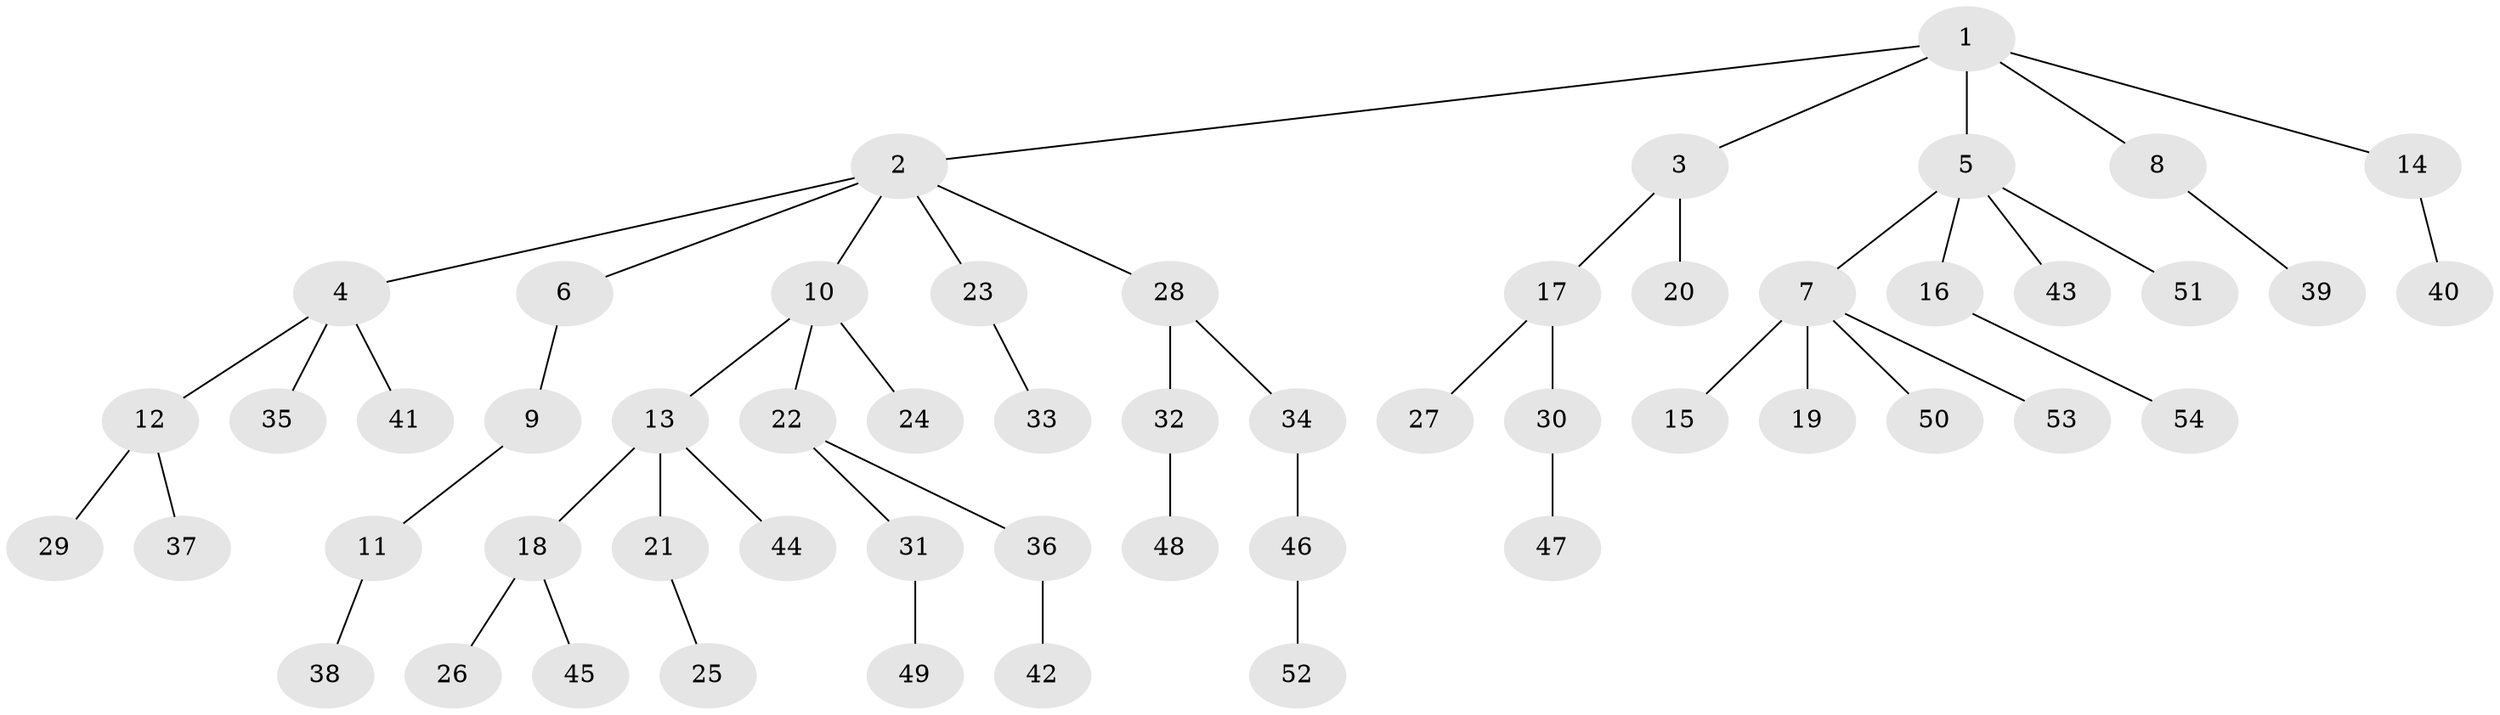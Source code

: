 // Generated by graph-tools (version 1.1) at 2025/26/03/09/25 03:26:22]
// undirected, 54 vertices, 53 edges
graph export_dot {
graph [start="1"]
  node [color=gray90,style=filled];
  1;
  2;
  3;
  4;
  5;
  6;
  7;
  8;
  9;
  10;
  11;
  12;
  13;
  14;
  15;
  16;
  17;
  18;
  19;
  20;
  21;
  22;
  23;
  24;
  25;
  26;
  27;
  28;
  29;
  30;
  31;
  32;
  33;
  34;
  35;
  36;
  37;
  38;
  39;
  40;
  41;
  42;
  43;
  44;
  45;
  46;
  47;
  48;
  49;
  50;
  51;
  52;
  53;
  54;
  1 -- 2;
  1 -- 3;
  1 -- 5;
  1 -- 8;
  1 -- 14;
  2 -- 4;
  2 -- 6;
  2 -- 10;
  2 -- 23;
  2 -- 28;
  3 -- 17;
  3 -- 20;
  4 -- 12;
  4 -- 35;
  4 -- 41;
  5 -- 7;
  5 -- 16;
  5 -- 43;
  5 -- 51;
  6 -- 9;
  7 -- 15;
  7 -- 19;
  7 -- 50;
  7 -- 53;
  8 -- 39;
  9 -- 11;
  10 -- 13;
  10 -- 22;
  10 -- 24;
  11 -- 38;
  12 -- 29;
  12 -- 37;
  13 -- 18;
  13 -- 21;
  13 -- 44;
  14 -- 40;
  16 -- 54;
  17 -- 27;
  17 -- 30;
  18 -- 26;
  18 -- 45;
  21 -- 25;
  22 -- 31;
  22 -- 36;
  23 -- 33;
  28 -- 32;
  28 -- 34;
  30 -- 47;
  31 -- 49;
  32 -- 48;
  34 -- 46;
  36 -- 42;
  46 -- 52;
}

